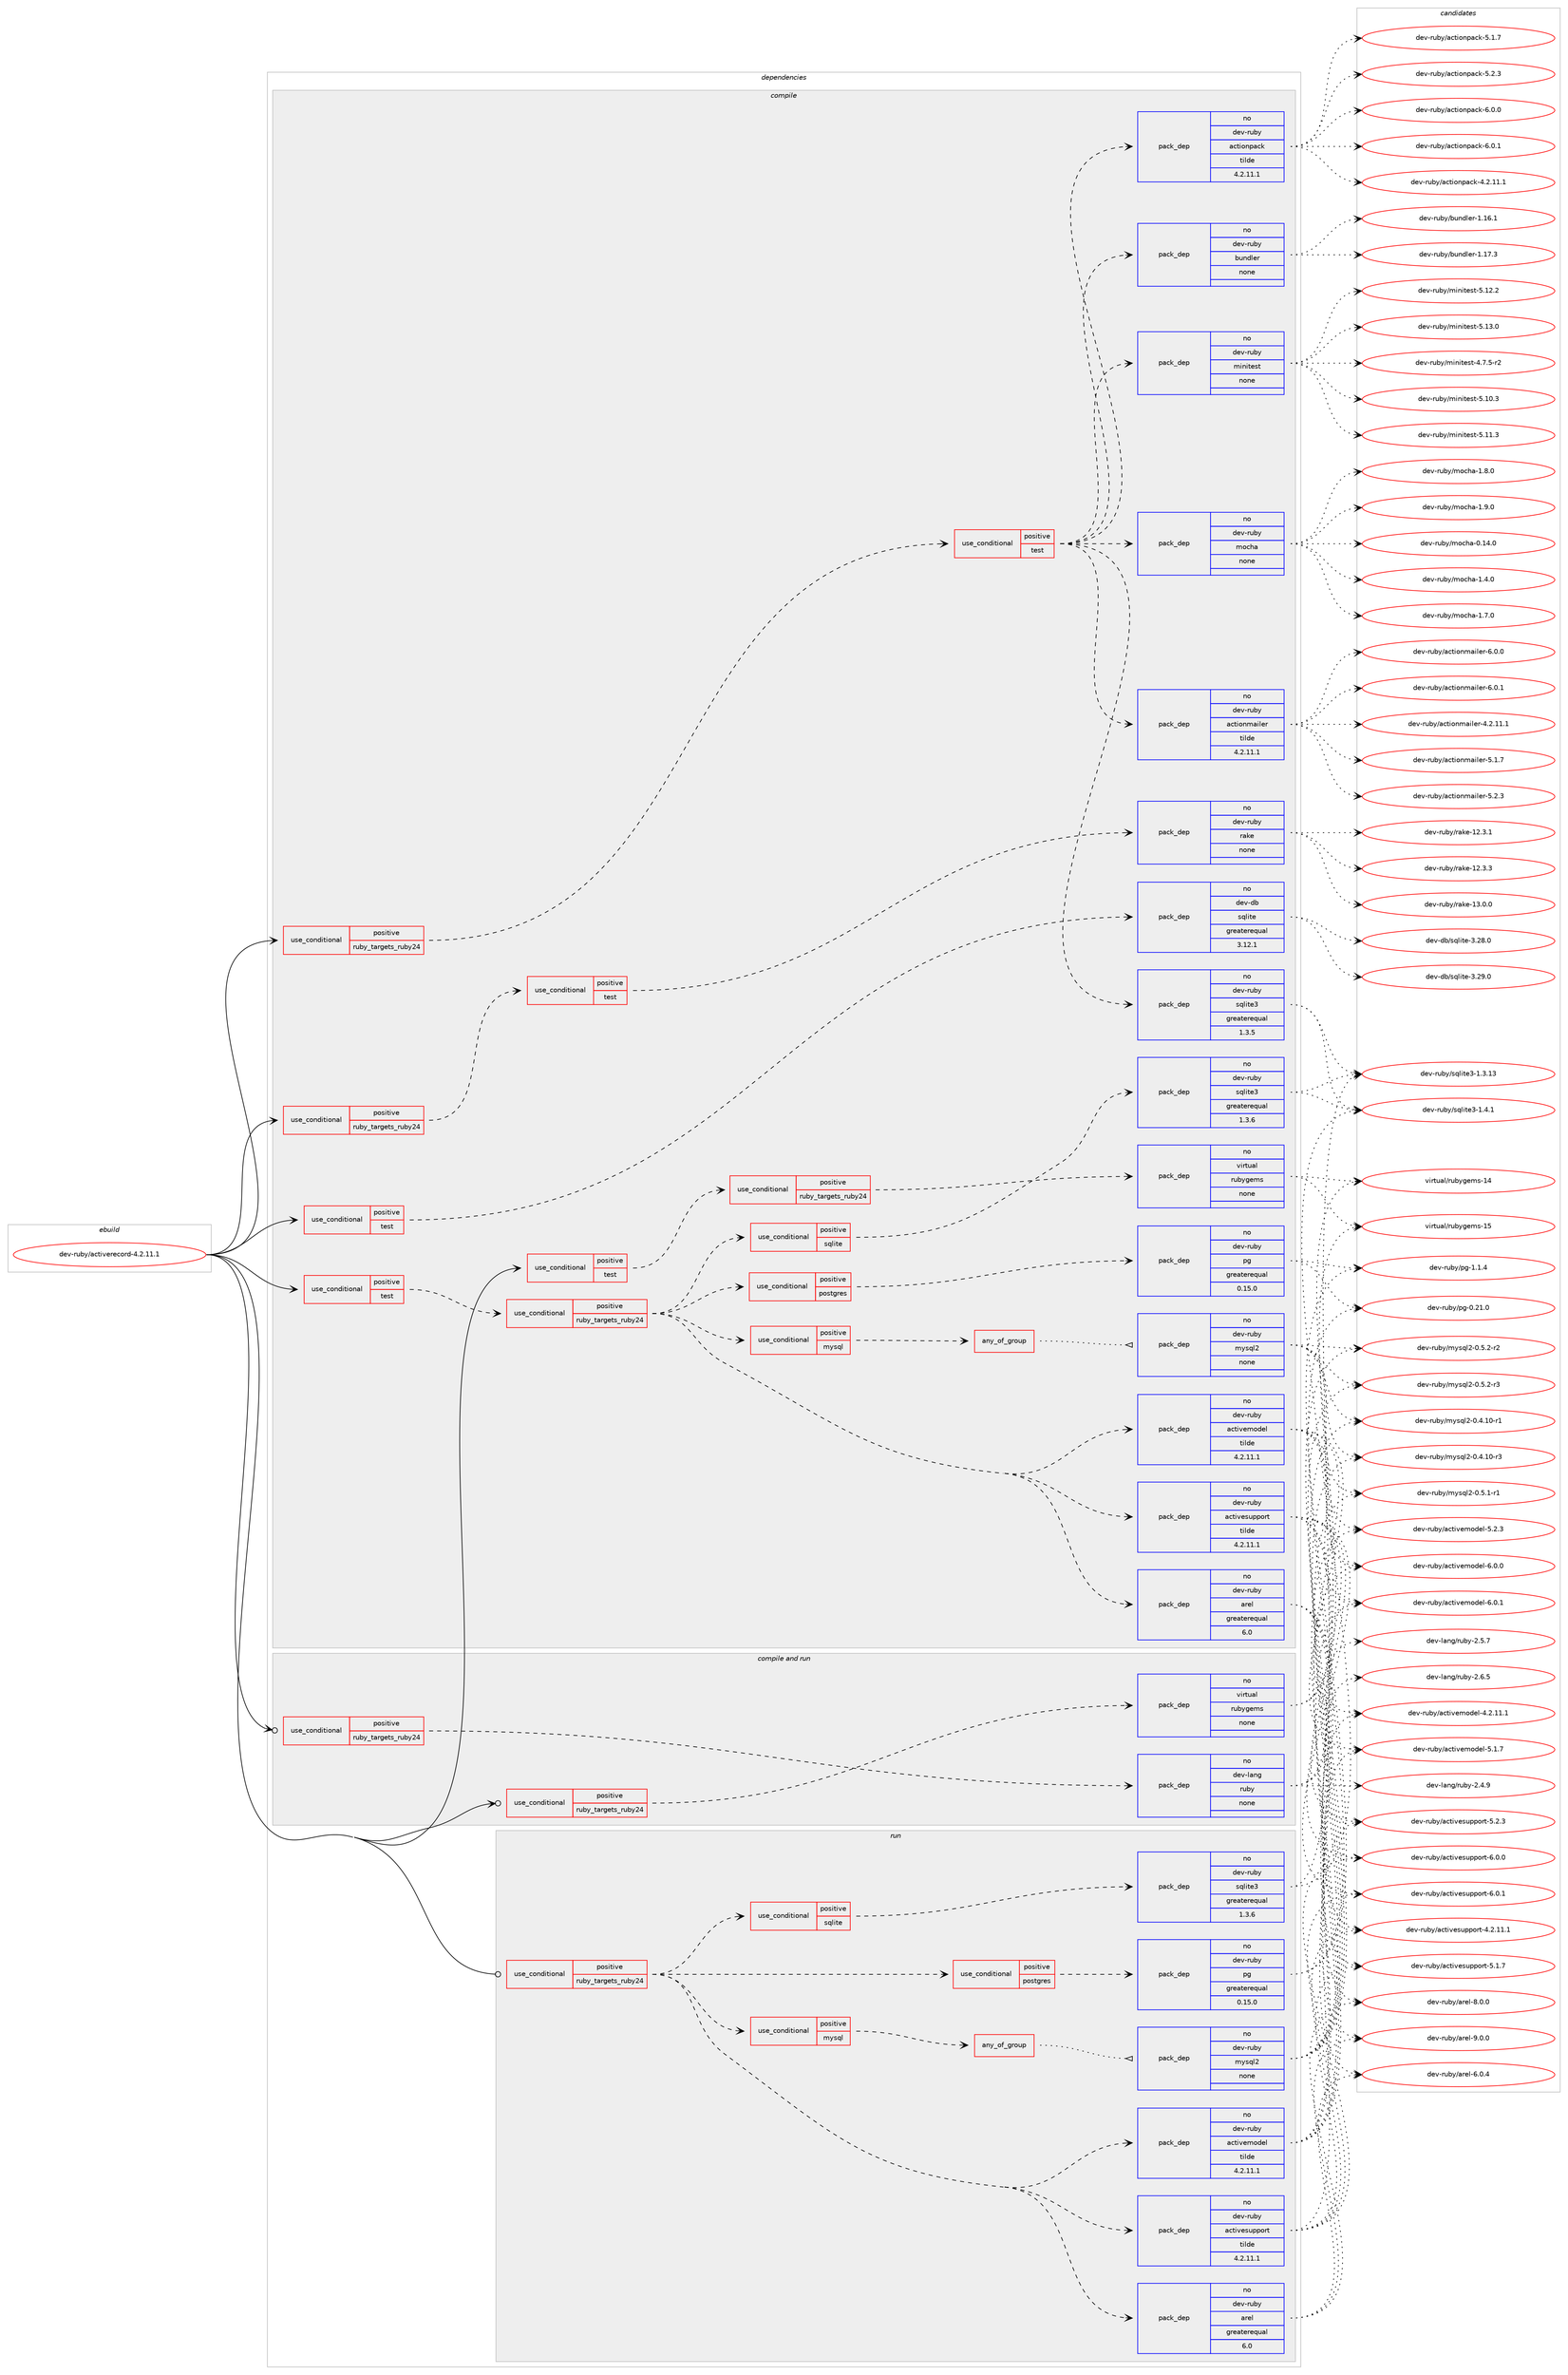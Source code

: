 digraph prolog {

# *************
# Graph options
# *************

newrank=true;
concentrate=true;
compound=true;
graph [rankdir=LR,fontname=Helvetica,fontsize=10,ranksep=1.5];#, ranksep=2.5, nodesep=0.2];
edge  [arrowhead=vee];
node  [fontname=Helvetica,fontsize=10];

# **********
# The ebuild
# **********

subgraph cluster_leftcol {
color=gray;
rank=same;
label=<<i>ebuild</i>>;
id [label="dev-ruby/activerecord-4.2.11.1", color=red, width=4, href="../dev-ruby/activerecord-4.2.11.1.svg"];
}

# ****************
# The dependencies
# ****************

subgraph cluster_midcol {
color=gray;
label=<<i>dependencies</i>>;
subgraph cluster_compile {
fillcolor="#eeeeee";
style=filled;
label=<<i>compile</i>>;
subgraph cond157304 {
dependency675206 [label=<<TABLE BORDER="0" CELLBORDER="1" CELLSPACING="0" CELLPADDING="4"><TR><TD ROWSPAN="3" CELLPADDING="10">use_conditional</TD></TR><TR><TD>positive</TD></TR><TR><TD>ruby_targets_ruby24</TD></TR></TABLE>>, shape=none, color=red];
subgraph cond157305 {
dependency675207 [label=<<TABLE BORDER="0" CELLBORDER="1" CELLSPACING="0" CELLPADDING="4"><TR><TD ROWSPAN="3" CELLPADDING="10">use_conditional</TD></TR><TR><TD>positive</TD></TR><TR><TD>test</TD></TR></TABLE>>, shape=none, color=red];
subgraph pack505984 {
dependency675208 [label=<<TABLE BORDER="0" CELLBORDER="1" CELLSPACING="0" CELLPADDING="4" WIDTH="220"><TR><TD ROWSPAN="6" CELLPADDING="30">pack_dep</TD></TR><TR><TD WIDTH="110">no</TD></TR><TR><TD>dev-ruby</TD></TR><TR><TD>bundler</TD></TR><TR><TD>none</TD></TR><TR><TD></TD></TR></TABLE>>, shape=none, color=blue];
}
dependency675207:e -> dependency675208:w [weight=20,style="dashed",arrowhead="vee"];
subgraph pack505985 {
dependency675209 [label=<<TABLE BORDER="0" CELLBORDER="1" CELLSPACING="0" CELLPADDING="4" WIDTH="220"><TR><TD ROWSPAN="6" CELLPADDING="30">pack_dep</TD></TR><TR><TD WIDTH="110">no</TD></TR><TR><TD>dev-ruby</TD></TR><TR><TD>actionpack</TD></TR><TR><TD>tilde</TD></TR><TR><TD>4.2.11.1</TD></TR></TABLE>>, shape=none, color=blue];
}
dependency675207:e -> dependency675209:w [weight=20,style="dashed",arrowhead="vee"];
subgraph pack505986 {
dependency675210 [label=<<TABLE BORDER="0" CELLBORDER="1" CELLSPACING="0" CELLPADDING="4" WIDTH="220"><TR><TD ROWSPAN="6" CELLPADDING="30">pack_dep</TD></TR><TR><TD WIDTH="110">no</TD></TR><TR><TD>dev-ruby</TD></TR><TR><TD>actionmailer</TD></TR><TR><TD>tilde</TD></TR><TR><TD>4.2.11.1</TD></TR></TABLE>>, shape=none, color=blue];
}
dependency675207:e -> dependency675210:w [weight=20,style="dashed",arrowhead="vee"];
subgraph pack505987 {
dependency675211 [label=<<TABLE BORDER="0" CELLBORDER="1" CELLSPACING="0" CELLPADDING="4" WIDTH="220"><TR><TD ROWSPAN="6" CELLPADDING="30">pack_dep</TD></TR><TR><TD WIDTH="110">no</TD></TR><TR><TD>dev-ruby</TD></TR><TR><TD>sqlite3</TD></TR><TR><TD>greaterequal</TD></TR><TR><TD>1.3.5</TD></TR></TABLE>>, shape=none, color=blue];
}
dependency675207:e -> dependency675211:w [weight=20,style="dashed",arrowhead="vee"];
subgraph pack505988 {
dependency675212 [label=<<TABLE BORDER="0" CELLBORDER="1" CELLSPACING="0" CELLPADDING="4" WIDTH="220"><TR><TD ROWSPAN="6" CELLPADDING="30">pack_dep</TD></TR><TR><TD WIDTH="110">no</TD></TR><TR><TD>dev-ruby</TD></TR><TR><TD>mocha</TD></TR><TR><TD>none</TD></TR><TR><TD></TD></TR></TABLE>>, shape=none, color=blue];
}
dependency675207:e -> dependency675212:w [weight=20,style="dashed",arrowhead="vee"];
subgraph pack505989 {
dependency675213 [label=<<TABLE BORDER="0" CELLBORDER="1" CELLSPACING="0" CELLPADDING="4" WIDTH="220"><TR><TD ROWSPAN="6" CELLPADDING="30">pack_dep</TD></TR><TR><TD WIDTH="110">no</TD></TR><TR><TD>dev-ruby</TD></TR><TR><TD>minitest</TD></TR><TR><TD>none</TD></TR><TR><TD></TD></TR></TABLE>>, shape=none, color=blue];
}
dependency675207:e -> dependency675213:w [weight=20,style="dashed",arrowhead="vee"];
}
dependency675206:e -> dependency675207:w [weight=20,style="dashed",arrowhead="vee"];
}
id:e -> dependency675206:w [weight=20,style="solid",arrowhead="vee"];
subgraph cond157306 {
dependency675214 [label=<<TABLE BORDER="0" CELLBORDER="1" CELLSPACING="0" CELLPADDING="4"><TR><TD ROWSPAN="3" CELLPADDING="10">use_conditional</TD></TR><TR><TD>positive</TD></TR><TR><TD>ruby_targets_ruby24</TD></TR></TABLE>>, shape=none, color=red];
subgraph cond157307 {
dependency675215 [label=<<TABLE BORDER="0" CELLBORDER="1" CELLSPACING="0" CELLPADDING="4"><TR><TD ROWSPAN="3" CELLPADDING="10">use_conditional</TD></TR><TR><TD>positive</TD></TR><TR><TD>test</TD></TR></TABLE>>, shape=none, color=red];
subgraph pack505990 {
dependency675216 [label=<<TABLE BORDER="0" CELLBORDER="1" CELLSPACING="0" CELLPADDING="4" WIDTH="220"><TR><TD ROWSPAN="6" CELLPADDING="30">pack_dep</TD></TR><TR><TD WIDTH="110">no</TD></TR><TR><TD>dev-ruby</TD></TR><TR><TD>rake</TD></TR><TR><TD>none</TD></TR><TR><TD></TD></TR></TABLE>>, shape=none, color=blue];
}
dependency675215:e -> dependency675216:w [weight=20,style="dashed",arrowhead="vee"];
}
dependency675214:e -> dependency675215:w [weight=20,style="dashed",arrowhead="vee"];
}
id:e -> dependency675214:w [weight=20,style="solid",arrowhead="vee"];
subgraph cond157308 {
dependency675217 [label=<<TABLE BORDER="0" CELLBORDER="1" CELLSPACING="0" CELLPADDING="4"><TR><TD ROWSPAN="3" CELLPADDING="10">use_conditional</TD></TR><TR><TD>positive</TD></TR><TR><TD>test</TD></TR></TABLE>>, shape=none, color=red];
subgraph cond157309 {
dependency675218 [label=<<TABLE BORDER="0" CELLBORDER="1" CELLSPACING="0" CELLPADDING="4"><TR><TD ROWSPAN="3" CELLPADDING="10">use_conditional</TD></TR><TR><TD>positive</TD></TR><TR><TD>ruby_targets_ruby24</TD></TR></TABLE>>, shape=none, color=red];
subgraph pack505991 {
dependency675219 [label=<<TABLE BORDER="0" CELLBORDER="1" CELLSPACING="0" CELLPADDING="4" WIDTH="220"><TR><TD ROWSPAN="6" CELLPADDING="30">pack_dep</TD></TR><TR><TD WIDTH="110">no</TD></TR><TR><TD>dev-ruby</TD></TR><TR><TD>activesupport</TD></TR><TR><TD>tilde</TD></TR><TR><TD>4.2.11.1</TD></TR></TABLE>>, shape=none, color=blue];
}
dependency675218:e -> dependency675219:w [weight=20,style="dashed",arrowhead="vee"];
subgraph pack505992 {
dependency675220 [label=<<TABLE BORDER="0" CELLBORDER="1" CELLSPACING="0" CELLPADDING="4" WIDTH="220"><TR><TD ROWSPAN="6" CELLPADDING="30">pack_dep</TD></TR><TR><TD WIDTH="110">no</TD></TR><TR><TD>dev-ruby</TD></TR><TR><TD>activemodel</TD></TR><TR><TD>tilde</TD></TR><TR><TD>4.2.11.1</TD></TR></TABLE>>, shape=none, color=blue];
}
dependency675218:e -> dependency675220:w [weight=20,style="dashed",arrowhead="vee"];
subgraph pack505993 {
dependency675221 [label=<<TABLE BORDER="0" CELLBORDER="1" CELLSPACING="0" CELLPADDING="4" WIDTH="220"><TR><TD ROWSPAN="6" CELLPADDING="30">pack_dep</TD></TR><TR><TD WIDTH="110">no</TD></TR><TR><TD>dev-ruby</TD></TR><TR><TD>arel</TD></TR><TR><TD>greaterequal</TD></TR><TR><TD>6.0</TD></TR></TABLE>>, shape=none, color=blue];
}
dependency675218:e -> dependency675221:w [weight=20,style="dashed",arrowhead="vee"];
subgraph cond157310 {
dependency675222 [label=<<TABLE BORDER="0" CELLBORDER="1" CELLSPACING="0" CELLPADDING="4"><TR><TD ROWSPAN="3" CELLPADDING="10">use_conditional</TD></TR><TR><TD>positive</TD></TR><TR><TD>sqlite</TD></TR></TABLE>>, shape=none, color=red];
subgraph pack505994 {
dependency675223 [label=<<TABLE BORDER="0" CELLBORDER="1" CELLSPACING="0" CELLPADDING="4" WIDTH="220"><TR><TD ROWSPAN="6" CELLPADDING="30">pack_dep</TD></TR><TR><TD WIDTH="110">no</TD></TR><TR><TD>dev-ruby</TD></TR><TR><TD>sqlite3</TD></TR><TR><TD>greaterequal</TD></TR><TR><TD>1.3.6</TD></TR></TABLE>>, shape=none, color=blue];
}
dependency675222:e -> dependency675223:w [weight=20,style="dashed",arrowhead="vee"];
}
dependency675218:e -> dependency675222:w [weight=20,style="dashed",arrowhead="vee"];
subgraph cond157311 {
dependency675224 [label=<<TABLE BORDER="0" CELLBORDER="1" CELLSPACING="0" CELLPADDING="4"><TR><TD ROWSPAN="3" CELLPADDING="10">use_conditional</TD></TR><TR><TD>positive</TD></TR><TR><TD>mysql</TD></TR></TABLE>>, shape=none, color=red];
subgraph any11540 {
dependency675225 [label=<<TABLE BORDER="0" CELLBORDER="1" CELLSPACING="0" CELLPADDING="4"><TR><TD CELLPADDING="10">any_of_group</TD></TR></TABLE>>, shape=none, color=red];subgraph pack505995 {
dependency675226 [label=<<TABLE BORDER="0" CELLBORDER="1" CELLSPACING="0" CELLPADDING="4" WIDTH="220"><TR><TD ROWSPAN="6" CELLPADDING="30">pack_dep</TD></TR><TR><TD WIDTH="110">no</TD></TR><TR><TD>dev-ruby</TD></TR><TR><TD>mysql2</TD></TR><TR><TD>none</TD></TR><TR><TD></TD></TR></TABLE>>, shape=none, color=blue];
}
dependency675225:e -> dependency675226:w [weight=20,style="dotted",arrowhead="oinv"];
}
dependency675224:e -> dependency675225:w [weight=20,style="dashed",arrowhead="vee"];
}
dependency675218:e -> dependency675224:w [weight=20,style="dashed",arrowhead="vee"];
subgraph cond157312 {
dependency675227 [label=<<TABLE BORDER="0" CELLBORDER="1" CELLSPACING="0" CELLPADDING="4"><TR><TD ROWSPAN="3" CELLPADDING="10">use_conditional</TD></TR><TR><TD>positive</TD></TR><TR><TD>postgres</TD></TR></TABLE>>, shape=none, color=red];
subgraph pack505996 {
dependency675228 [label=<<TABLE BORDER="0" CELLBORDER="1" CELLSPACING="0" CELLPADDING="4" WIDTH="220"><TR><TD ROWSPAN="6" CELLPADDING="30">pack_dep</TD></TR><TR><TD WIDTH="110">no</TD></TR><TR><TD>dev-ruby</TD></TR><TR><TD>pg</TD></TR><TR><TD>greaterequal</TD></TR><TR><TD>0.15.0</TD></TR></TABLE>>, shape=none, color=blue];
}
dependency675227:e -> dependency675228:w [weight=20,style="dashed",arrowhead="vee"];
}
dependency675218:e -> dependency675227:w [weight=20,style="dashed",arrowhead="vee"];
}
dependency675217:e -> dependency675218:w [weight=20,style="dashed",arrowhead="vee"];
}
id:e -> dependency675217:w [weight=20,style="solid",arrowhead="vee"];
subgraph cond157313 {
dependency675229 [label=<<TABLE BORDER="0" CELLBORDER="1" CELLSPACING="0" CELLPADDING="4"><TR><TD ROWSPAN="3" CELLPADDING="10">use_conditional</TD></TR><TR><TD>positive</TD></TR><TR><TD>test</TD></TR></TABLE>>, shape=none, color=red];
subgraph cond157314 {
dependency675230 [label=<<TABLE BORDER="0" CELLBORDER="1" CELLSPACING="0" CELLPADDING="4"><TR><TD ROWSPAN="3" CELLPADDING="10">use_conditional</TD></TR><TR><TD>positive</TD></TR><TR><TD>ruby_targets_ruby24</TD></TR></TABLE>>, shape=none, color=red];
subgraph pack505997 {
dependency675231 [label=<<TABLE BORDER="0" CELLBORDER="1" CELLSPACING="0" CELLPADDING="4" WIDTH="220"><TR><TD ROWSPAN="6" CELLPADDING="30">pack_dep</TD></TR><TR><TD WIDTH="110">no</TD></TR><TR><TD>virtual</TD></TR><TR><TD>rubygems</TD></TR><TR><TD>none</TD></TR><TR><TD></TD></TR></TABLE>>, shape=none, color=blue];
}
dependency675230:e -> dependency675231:w [weight=20,style="dashed",arrowhead="vee"];
}
dependency675229:e -> dependency675230:w [weight=20,style="dashed",arrowhead="vee"];
}
id:e -> dependency675229:w [weight=20,style="solid",arrowhead="vee"];
subgraph cond157315 {
dependency675232 [label=<<TABLE BORDER="0" CELLBORDER="1" CELLSPACING="0" CELLPADDING="4"><TR><TD ROWSPAN="3" CELLPADDING="10">use_conditional</TD></TR><TR><TD>positive</TD></TR><TR><TD>test</TD></TR></TABLE>>, shape=none, color=red];
subgraph pack505998 {
dependency675233 [label=<<TABLE BORDER="0" CELLBORDER="1" CELLSPACING="0" CELLPADDING="4" WIDTH="220"><TR><TD ROWSPAN="6" CELLPADDING="30">pack_dep</TD></TR><TR><TD WIDTH="110">no</TD></TR><TR><TD>dev-db</TD></TR><TR><TD>sqlite</TD></TR><TR><TD>greaterequal</TD></TR><TR><TD>3.12.1</TD></TR></TABLE>>, shape=none, color=blue];
}
dependency675232:e -> dependency675233:w [weight=20,style="dashed",arrowhead="vee"];
}
id:e -> dependency675232:w [weight=20,style="solid",arrowhead="vee"];
}
subgraph cluster_compileandrun {
fillcolor="#eeeeee";
style=filled;
label=<<i>compile and run</i>>;
subgraph cond157316 {
dependency675234 [label=<<TABLE BORDER="0" CELLBORDER="1" CELLSPACING="0" CELLPADDING="4"><TR><TD ROWSPAN="3" CELLPADDING="10">use_conditional</TD></TR><TR><TD>positive</TD></TR><TR><TD>ruby_targets_ruby24</TD></TR></TABLE>>, shape=none, color=red];
subgraph pack505999 {
dependency675235 [label=<<TABLE BORDER="0" CELLBORDER="1" CELLSPACING="0" CELLPADDING="4" WIDTH="220"><TR><TD ROWSPAN="6" CELLPADDING="30">pack_dep</TD></TR><TR><TD WIDTH="110">no</TD></TR><TR><TD>dev-lang</TD></TR><TR><TD>ruby</TD></TR><TR><TD>none</TD></TR><TR><TD></TD></TR></TABLE>>, shape=none, color=blue];
}
dependency675234:e -> dependency675235:w [weight=20,style="dashed",arrowhead="vee"];
}
id:e -> dependency675234:w [weight=20,style="solid",arrowhead="odotvee"];
subgraph cond157317 {
dependency675236 [label=<<TABLE BORDER="0" CELLBORDER="1" CELLSPACING="0" CELLPADDING="4"><TR><TD ROWSPAN="3" CELLPADDING="10">use_conditional</TD></TR><TR><TD>positive</TD></TR><TR><TD>ruby_targets_ruby24</TD></TR></TABLE>>, shape=none, color=red];
subgraph pack506000 {
dependency675237 [label=<<TABLE BORDER="0" CELLBORDER="1" CELLSPACING="0" CELLPADDING="4" WIDTH="220"><TR><TD ROWSPAN="6" CELLPADDING="30">pack_dep</TD></TR><TR><TD WIDTH="110">no</TD></TR><TR><TD>virtual</TD></TR><TR><TD>rubygems</TD></TR><TR><TD>none</TD></TR><TR><TD></TD></TR></TABLE>>, shape=none, color=blue];
}
dependency675236:e -> dependency675237:w [weight=20,style="dashed",arrowhead="vee"];
}
id:e -> dependency675236:w [weight=20,style="solid",arrowhead="odotvee"];
}
subgraph cluster_run {
fillcolor="#eeeeee";
style=filled;
label=<<i>run</i>>;
subgraph cond157318 {
dependency675238 [label=<<TABLE BORDER="0" CELLBORDER="1" CELLSPACING="0" CELLPADDING="4"><TR><TD ROWSPAN="3" CELLPADDING="10">use_conditional</TD></TR><TR><TD>positive</TD></TR><TR><TD>ruby_targets_ruby24</TD></TR></TABLE>>, shape=none, color=red];
subgraph pack506001 {
dependency675239 [label=<<TABLE BORDER="0" CELLBORDER="1" CELLSPACING="0" CELLPADDING="4" WIDTH="220"><TR><TD ROWSPAN="6" CELLPADDING="30">pack_dep</TD></TR><TR><TD WIDTH="110">no</TD></TR><TR><TD>dev-ruby</TD></TR><TR><TD>activesupport</TD></TR><TR><TD>tilde</TD></TR><TR><TD>4.2.11.1</TD></TR></TABLE>>, shape=none, color=blue];
}
dependency675238:e -> dependency675239:w [weight=20,style="dashed",arrowhead="vee"];
subgraph pack506002 {
dependency675240 [label=<<TABLE BORDER="0" CELLBORDER="1" CELLSPACING="0" CELLPADDING="4" WIDTH="220"><TR><TD ROWSPAN="6" CELLPADDING="30">pack_dep</TD></TR><TR><TD WIDTH="110">no</TD></TR><TR><TD>dev-ruby</TD></TR><TR><TD>activemodel</TD></TR><TR><TD>tilde</TD></TR><TR><TD>4.2.11.1</TD></TR></TABLE>>, shape=none, color=blue];
}
dependency675238:e -> dependency675240:w [weight=20,style="dashed",arrowhead="vee"];
subgraph pack506003 {
dependency675241 [label=<<TABLE BORDER="0" CELLBORDER="1" CELLSPACING="0" CELLPADDING="4" WIDTH="220"><TR><TD ROWSPAN="6" CELLPADDING="30">pack_dep</TD></TR><TR><TD WIDTH="110">no</TD></TR><TR><TD>dev-ruby</TD></TR><TR><TD>arel</TD></TR><TR><TD>greaterequal</TD></TR><TR><TD>6.0</TD></TR></TABLE>>, shape=none, color=blue];
}
dependency675238:e -> dependency675241:w [weight=20,style="dashed",arrowhead="vee"];
subgraph cond157319 {
dependency675242 [label=<<TABLE BORDER="0" CELLBORDER="1" CELLSPACING="0" CELLPADDING="4"><TR><TD ROWSPAN="3" CELLPADDING="10">use_conditional</TD></TR><TR><TD>positive</TD></TR><TR><TD>sqlite</TD></TR></TABLE>>, shape=none, color=red];
subgraph pack506004 {
dependency675243 [label=<<TABLE BORDER="0" CELLBORDER="1" CELLSPACING="0" CELLPADDING="4" WIDTH="220"><TR><TD ROWSPAN="6" CELLPADDING="30">pack_dep</TD></TR><TR><TD WIDTH="110">no</TD></TR><TR><TD>dev-ruby</TD></TR><TR><TD>sqlite3</TD></TR><TR><TD>greaterequal</TD></TR><TR><TD>1.3.6</TD></TR></TABLE>>, shape=none, color=blue];
}
dependency675242:e -> dependency675243:w [weight=20,style="dashed",arrowhead="vee"];
}
dependency675238:e -> dependency675242:w [weight=20,style="dashed",arrowhead="vee"];
subgraph cond157320 {
dependency675244 [label=<<TABLE BORDER="0" CELLBORDER="1" CELLSPACING="0" CELLPADDING="4"><TR><TD ROWSPAN="3" CELLPADDING="10">use_conditional</TD></TR><TR><TD>positive</TD></TR><TR><TD>mysql</TD></TR></TABLE>>, shape=none, color=red];
subgraph any11541 {
dependency675245 [label=<<TABLE BORDER="0" CELLBORDER="1" CELLSPACING="0" CELLPADDING="4"><TR><TD CELLPADDING="10">any_of_group</TD></TR></TABLE>>, shape=none, color=red];subgraph pack506005 {
dependency675246 [label=<<TABLE BORDER="0" CELLBORDER="1" CELLSPACING="0" CELLPADDING="4" WIDTH="220"><TR><TD ROWSPAN="6" CELLPADDING="30">pack_dep</TD></TR><TR><TD WIDTH="110">no</TD></TR><TR><TD>dev-ruby</TD></TR><TR><TD>mysql2</TD></TR><TR><TD>none</TD></TR><TR><TD></TD></TR></TABLE>>, shape=none, color=blue];
}
dependency675245:e -> dependency675246:w [weight=20,style="dotted",arrowhead="oinv"];
}
dependency675244:e -> dependency675245:w [weight=20,style="dashed",arrowhead="vee"];
}
dependency675238:e -> dependency675244:w [weight=20,style="dashed",arrowhead="vee"];
subgraph cond157321 {
dependency675247 [label=<<TABLE BORDER="0" CELLBORDER="1" CELLSPACING="0" CELLPADDING="4"><TR><TD ROWSPAN="3" CELLPADDING="10">use_conditional</TD></TR><TR><TD>positive</TD></TR><TR><TD>postgres</TD></TR></TABLE>>, shape=none, color=red];
subgraph pack506006 {
dependency675248 [label=<<TABLE BORDER="0" CELLBORDER="1" CELLSPACING="0" CELLPADDING="4" WIDTH="220"><TR><TD ROWSPAN="6" CELLPADDING="30">pack_dep</TD></TR><TR><TD WIDTH="110">no</TD></TR><TR><TD>dev-ruby</TD></TR><TR><TD>pg</TD></TR><TR><TD>greaterequal</TD></TR><TR><TD>0.15.0</TD></TR></TABLE>>, shape=none, color=blue];
}
dependency675247:e -> dependency675248:w [weight=20,style="dashed",arrowhead="vee"];
}
dependency675238:e -> dependency675247:w [weight=20,style="dashed",arrowhead="vee"];
}
id:e -> dependency675238:w [weight=20,style="solid",arrowhead="odot"];
}
}

# **************
# The candidates
# **************

subgraph cluster_choices {
rank=same;
color=gray;
label=<<i>candidates</i>>;

subgraph choice505984 {
color=black;
nodesep=1;
choice1001011184511411798121479811711010010810111445494649544649 [label="dev-ruby/bundler-1.16.1", color=red, width=4,href="../dev-ruby/bundler-1.16.1.svg"];
choice1001011184511411798121479811711010010810111445494649554651 [label="dev-ruby/bundler-1.17.3", color=red, width=4,href="../dev-ruby/bundler-1.17.3.svg"];
dependency675208:e -> choice1001011184511411798121479811711010010810111445494649544649:w [style=dotted,weight="100"];
dependency675208:e -> choice1001011184511411798121479811711010010810111445494649554651:w [style=dotted,weight="100"];
}
subgraph choice505985 {
color=black;
nodesep=1;
choice10010111845114117981214797991161051111101129799107455246504649494649 [label="dev-ruby/actionpack-4.2.11.1", color=red, width=4,href="../dev-ruby/actionpack-4.2.11.1.svg"];
choice10010111845114117981214797991161051111101129799107455346494655 [label="dev-ruby/actionpack-5.1.7", color=red, width=4,href="../dev-ruby/actionpack-5.1.7.svg"];
choice10010111845114117981214797991161051111101129799107455346504651 [label="dev-ruby/actionpack-5.2.3", color=red, width=4,href="../dev-ruby/actionpack-5.2.3.svg"];
choice10010111845114117981214797991161051111101129799107455446484648 [label="dev-ruby/actionpack-6.0.0", color=red, width=4,href="../dev-ruby/actionpack-6.0.0.svg"];
choice10010111845114117981214797991161051111101129799107455446484649 [label="dev-ruby/actionpack-6.0.1", color=red, width=4,href="../dev-ruby/actionpack-6.0.1.svg"];
dependency675209:e -> choice10010111845114117981214797991161051111101129799107455246504649494649:w [style=dotted,weight="100"];
dependency675209:e -> choice10010111845114117981214797991161051111101129799107455346494655:w [style=dotted,weight="100"];
dependency675209:e -> choice10010111845114117981214797991161051111101129799107455346504651:w [style=dotted,weight="100"];
dependency675209:e -> choice10010111845114117981214797991161051111101129799107455446484648:w [style=dotted,weight="100"];
dependency675209:e -> choice10010111845114117981214797991161051111101129799107455446484649:w [style=dotted,weight="100"];
}
subgraph choice505986 {
color=black;
nodesep=1;
choice100101118451141179812147979911610511111010997105108101114455246504649494649 [label="dev-ruby/actionmailer-4.2.11.1", color=red, width=4,href="../dev-ruby/actionmailer-4.2.11.1.svg"];
choice100101118451141179812147979911610511111010997105108101114455346494655 [label="dev-ruby/actionmailer-5.1.7", color=red, width=4,href="../dev-ruby/actionmailer-5.1.7.svg"];
choice100101118451141179812147979911610511111010997105108101114455346504651 [label="dev-ruby/actionmailer-5.2.3", color=red, width=4,href="../dev-ruby/actionmailer-5.2.3.svg"];
choice100101118451141179812147979911610511111010997105108101114455446484648 [label="dev-ruby/actionmailer-6.0.0", color=red, width=4,href="../dev-ruby/actionmailer-6.0.0.svg"];
choice100101118451141179812147979911610511111010997105108101114455446484649 [label="dev-ruby/actionmailer-6.0.1", color=red, width=4,href="../dev-ruby/actionmailer-6.0.1.svg"];
dependency675210:e -> choice100101118451141179812147979911610511111010997105108101114455246504649494649:w [style=dotted,weight="100"];
dependency675210:e -> choice100101118451141179812147979911610511111010997105108101114455346494655:w [style=dotted,weight="100"];
dependency675210:e -> choice100101118451141179812147979911610511111010997105108101114455346504651:w [style=dotted,weight="100"];
dependency675210:e -> choice100101118451141179812147979911610511111010997105108101114455446484648:w [style=dotted,weight="100"];
dependency675210:e -> choice100101118451141179812147979911610511111010997105108101114455446484649:w [style=dotted,weight="100"];
}
subgraph choice505987 {
color=black;
nodesep=1;
choice1001011184511411798121471151131081051161015145494651464951 [label="dev-ruby/sqlite3-1.3.13", color=red, width=4,href="../dev-ruby/sqlite3-1.3.13.svg"];
choice10010111845114117981214711511310810511610151454946524649 [label="dev-ruby/sqlite3-1.4.1", color=red, width=4,href="../dev-ruby/sqlite3-1.4.1.svg"];
dependency675211:e -> choice1001011184511411798121471151131081051161015145494651464951:w [style=dotted,weight="100"];
dependency675211:e -> choice10010111845114117981214711511310810511610151454946524649:w [style=dotted,weight="100"];
}
subgraph choice505988 {
color=black;
nodesep=1;
choice100101118451141179812147109111991049745484649524648 [label="dev-ruby/mocha-0.14.0", color=red, width=4,href="../dev-ruby/mocha-0.14.0.svg"];
choice1001011184511411798121471091119910497454946524648 [label="dev-ruby/mocha-1.4.0", color=red, width=4,href="../dev-ruby/mocha-1.4.0.svg"];
choice1001011184511411798121471091119910497454946554648 [label="dev-ruby/mocha-1.7.0", color=red, width=4,href="../dev-ruby/mocha-1.7.0.svg"];
choice1001011184511411798121471091119910497454946564648 [label="dev-ruby/mocha-1.8.0", color=red, width=4,href="../dev-ruby/mocha-1.8.0.svg"];
choice1001011184511411798121471091119910497454946574648 [label="dev-ruby/mocha-1.9.0", color=red, width=4,href="../dev-ruby/mocha-1.9.0.svg"];
dependency675212:e -> choice100101118451141179812147109111991049745484649524648:w [style=dotted,weight="100"];
dependency675212:e -> choice1001011184511411798121471091119910497454946524648:w [style=dotted,weight="100"];
dependency675212:e -> choice1001011184511411798121471091119910497454946554648:w [style=dotted,weight="100"];
dependency675212:e -> choice1001011184511411798121471091119910497454946564648:w [style=dotted,weight="100"];
dependency675212:e -> choice1001011184511411798121471091119910497454946574648:w [style=dotted,weight="100"];
}
subgraph choice505989 {
color=black;
nodesep=1;
choice1001011184511411798121471091051101051161011151164552465546534511450 [label="dev-ruby/minitest-4.7.5-r2", color=red, width=4,href="../dev-ruby/minitest-4.7.5-r2.svg"];
choice10010111845114117981214710910511010511610111511645534649484651 [label="dev-ruby/minitest-5.10.3", color=red, width=4,href="../dev-ruby/minitest-5.10.3.svg"];
choice10010111845114117981214710910511010511610111511645534649494651 [label="dev-ruby/minitest-5.11.3", color=red, width=4,href="../dev-ruby/minitest-5.11.3.svg"];
choice10010111845114117981214710910511010511610111511645534649504650 [label="dev-ruby/minitest-5.12.2", color=red, width=4,href="../dev-ruby/minitest-5.12.2.svg"];
choice10010111845114117981214710910511010511610111511645534649514648 [label="dev-ruby/minitest-5.13.0", color=red, width=4,href="../dev-ruby/minitest-5.13.0.svg"];
dependency675213:e -> choice1001011184511411798121471091051101051161011151164552465546534511450:w [style=dotted,weight="100"];
dependency675213:e -> choice10010111845114117981214710910511010511610111511645534649484651:w [style=dotted,weight="100"];
dependency675213:e -> choice10010111845114117981214710910511010511610111511645534649494651:w [style=dotted,weight="100"];
dependency675213:e -> choice10010111845114117981214710910511010511610111511645534649504650:w [style=dotted,weight="100"];
dependency675213:e -> choice10010111845114117981214710910511010511610111511645534649514648:w [style=dotted,weight="100"];
}
subgraph choice505990 {
color=black;
nodesep=1;
choice1001011184511411798121471149710710145495046514649 [label="dev-ruby/rake-12.3.1", color=red, width=4,href="../dev-ruby/rake-12.3.1.svg"];
choice1001011184511411798121471149710710145495046514651 [label="dev-ruby/rake-12.3.3", color=red, width=4,href="../dev-ruby/rake-12.3.3.svg"];
choice1001011184511411798121471149710710145495146484648 [label="dev-ruby/rake-13.0.0", color=red, width=4,href="../dev-ruby/rake-13.0.0.svg"];
dependency675216:e -> choice1001011184511411798121471149710710145495046514649:w [style=dotted,weight="100"];
dependency675216:e -> choice1001011184511411798121471149710710145495046514651:w [style=dotted,weight="100"];
dependency675216:e -> choice1001011184511411798121471149710710145495146484648:w [style=dotted,weight="100"];
}
subgraph choice505991 {
color=black;
nodesep=1;
choice1001011184511411798121479799116105118101115117112112111114116455246504649494649 [label="dev-ruby/activesupport-4.2.11.1", color=red, width=4,href="../dev-ruby/activesupport-4.2.11.1.svg"];
choice1001011184511411798121479799116105118101115117112112111114116455346494655 [label="dev-ruby/activesupport-5.1.7", color=red, width=4,href="../dev-ruby/activesupport-5.1.7.svg"];
choice1001011184511411798121479799116105118101115117112112111114116455346504651 [label="dev-ruby/activesupport-5.2.3", color=red, width=4,href="../dev-ruby/activesupport-5.2.3.svg"];
choice1001011184511411798121479799116105118101115117112112111114116455446484648 [label="dev-ruby/activesupport-6.0.0", color=red, width=4,href="../dev-ruby/activesupport-6.0.0.svg"];
choice1001011184511411798121479799116105118101115117112112111114116455446484649 [label="dev-ruby/activesupport-6.0.1", color=red, width=4,href="../dev-ruby/activesupport-6.0.1.svg"];
dependency675219:e -> choice1001011184511411798121479799116105118101115117112112111114116455246504649494649:w [style=dotted,weight="100"];
dependency675219:e -> choice1001011184511411798121479799116105118101115117112112111114116455346494655:w [style=dotted,weight="100"];
dependency675219:e -> choice1001011184511411798121479799116105118101115117112112111114116455346504651:w [style=dotted,weight="100"];
dependency675219:e -> choice1001011184511411798121479799116105118101115117112112111114116455446484648:w [style=dotted,weight="100"];
dependency675219:e -> choice1001011184511411798121479799116105118101115117112112111114116455446484649:w [style=dotted,weight="100"];
}
subgraph choice505992 {
color=black;
nodesep=1;
choice1001011184511411798121479799116105118101109111100101108455246504649494649 [label="dev-ruby/activemodel-4.2.11.1", color=red, width=4,href="../dev-ruby/activemodel-4.2.11.1.svg"];
choice1001011184511411798121479799116105118101109111100101108455346494655 [label="dev-ruby/activemodel-5.1.7", color=red, width=4,href="../dev-ruby/activemodel-5.1.7.svg"];
choice1001011184511411798121479799116105118101109111100101108455346504651 [label="dev-ruby/activemodel-5.2.3", color=red, width=4,href="../dev-ruby/activemodel-5.2.3.svg"];
choice1001011184511411798121479799116105118101109111100101108455446484648 [label="dev-ruby/activemodel-6.0.0", color=red, width=4,href="../dev-ruby/activemodel-6.0.0.svg"];
choice1001011184511411798121479799116105118101109111100101108455446484649 [label="dev-ruby/activemodel-6.0.1", color=red, width=4,href="../dev-ruby/activemodel-6.0.1.svg"];
dependency675220:e -> choice1001011184511411798121479799116105118101109111100101108455246504649494649:w [style=dotted,weight="100"];
dependency675220:e -> choice1001011184511411798121479799116105118101109111100101108455346494655:w [style=dotted,weight="100"];
dependency675220:e -> choice1001011184511411798121479799116105118101109111100101108455346504651:w [style=dotted,weight="100"];
dependency675220:e -> choice1001011184511411798121479799116105118101109111100101108455446484648:w [style=dotted,weight="100"];
dependency675220:e -> choice1001011184511411798121479799116105118101109111100101108455446484649:w [style=dotted,weight="100"];
}
subgraph choice505993 {
color=black;
nodesep=1;
choice10010111845114117981214797114101108455446484652 [label="dev-ruby/arel-6.0.4", color=red, width=4,href="../dev-ruby/arel-6.0.4.svg"];
choice10010111845114117981214797114101108455646484648 [label="dev-ruby/arel-8.0.0", color=red, width=4,href="../dev-ruby/arel-8.0.0.svg"];
choice10010111845114117981214797114101108455746484648 [label="dev-ruby/arel-9.0.0", color=red, width=4,href="../dev-ruby/arel-9.0.0.svg"];
dependency675221:e -> choice10010111845114117981214797114101108455446484652:w [style=dotted,weight="100"];
dependency675221:e -> choice10010111845114117981214797114101108455646484648:w [style=dotted,weight="100"];
dependency675221:e -> choice10010111845114117981214797114101108455746484648:w [style=dotted,weight="100"];
}
subgraph choice505994 {
color=black;
nodesep=1;
choice1001011184511411798121471151131081051161015145494651464951 [label="dev-ruby/sqlite3-1.3.13", color=red, width=4,href="../dev-ruby/sqlite3-1.3.13.svg"];
choice10010111845114117981214711511310810511610151454946524649 [label="dev-ruby/sqlite3-1.4.1", color=red, width=4,href="../dev-ruby/sqlite3-1.4.1.svg"];
dependency675223:e -> choice1001011184511411798121471151131081051161015145494651464951:w [style=dotted,weight="100"];
dependency675223:e -> choice10010111845114117981214711511310810511610151454946524649:w [style=dotted,weight="100"];
}
subgraph choice505995 {
color=black;
nodesep=1;
choice10010111845114117981214710912111511310850454846524649484511449 [label="dev-ruby/mysql2-0.4.10-r1", color=red, width=4,href="../dev-ruby/mysql2-0.4.10-r1.svg"];
choice10010111845114117981214710912111511310850454846524649484511451 [label="dev-ruby/mysql2-0.4.10-r3", color=red, width=4,href="../dev-ruby/mysql2-0.4.10-r3.svg"];
choice100101118451141179812147109121115113108504548465346494511449 [label="dev-ruby/mysql2-0.5.1-r1", color=red, width=4,href="../dev-ruby/mysql2-0.5.1-r1.svg"];
choice100101118451141179812147109121115113108504548465346504511450 [label="dev-ruby/mysql2-0.5.2-r2", color=red, width=4,href="../dev-ruby/mysql2-0.5.2-r2.svg"];
choice100101118451141179812147109121115113108504548465346504511451 [label="dev-ruby/mysql2-0.5.2-r3", color=red, width=4,href="../dev-ruby/mysql2-0.5.2-r3.svg"];
dependency675226:e -> choice10010111845114117981214710912111511310850454846524649484511449:w [style=dotted,weight="100"];
dependency675226:e -> choice10010111845114117981214710912111511310850454846524649484511451:w [style=dotted,weight="100"];
dependency675226:e -> choice100101118451141179812147109121115113108504548465346494511449:w [style=dotted,weight="100"];
dependency675226:e -> choice100101118451141179812147109121115113108504548465346504511450:w [style=dotted,weight="100"];
dependency675226:e -> choice100101118451141179812147109121115113108504548465346504511451:w [style=dotted,weight="100"];
}
subgraph choice505996 {
color=black;
nodesep=1;
choice10010111845114117981214711210345484650494648 [label="dev-ruby/pg-0.21.0", color=red, width=4,href="../dev-ruby/pg-0.21.0.svg"];
choice100101118451141179812147112103454946494652 [label="dev-ruby/pg-1.1.4", color=red, width=4,href="../dev-ruby/pg-1.1.4.svg"];
dependency675228:e -> choice10010111845114117981214711210345484650494648:w [style=dotted,weight="100"];
dependency675228:e -> choice100101118451141179812147112103454946494652:w [style=dotted,weight="100"];
}
subgraph choice505997 {
color=black;
nodesep=1;
choice118105114116117971084711411798121103101109115454952 [label="virtual/rubygems-14", color=red, width=4,href="../virtual/rubygems-14.svg"];
choice118105114116117971084711411798121103101109115454953 [label="virtual/rubygems-15", color=red, width=4,href="../virtual/rubygems-15.svg"];
dependency675231:e -> choice118105114116117971084711411798121103101109115454952:w [style=dotted,weight="100"];
dependency675231:e -> choice118105114116117971084711411798121103101109115454953:w [style=dotted,weight="100"];
}
subgraph choice505998 {
color=black;
nodesep=1;
choice10010111845100984711511310810511610145514650564648 [label="dev-db/sqlite-3.28.0", color=red, width=4,href="../dev-db/sqlite-3.28.0.svg"];
choice10010111845100984711511310810511610145514650574648 [label="dev-db/sqlite-3.29.0", color=red, width=4,href="../dev-db/sqlite-3.29.0.svg"];
dependency675233:e -> choice10010111845100984711511310810511610145514650564648:w [style=dotted,weight="100"];
dependency675233:e -> choice10010111845100984711511310810511610145514650574648:w [style=dotted,weight="100"];
}
subgraph choice505999 {
color=black;
nodesep=1;
choice10010111845108971101034711411798121455046524657 [label="dev-lang/ruby-2.4.9", color=red, width=4,href="../dev-lang/ruby-2.4.9.svg"];
choice10010111845108971101034711411798121455046534655 [label="dev-lang/ruby-2.5.7", color=red, width=4,href="../dev-lang/ruby-2.5.7.svg"];
choice10010111845108971101034711411798121455046544653 [label="dev-lang/ruby-2.6.5", color=red, width=4,href="../dev-lang/ruby-2.6.5.svg"];
dependency675235:e -> choice10010111845108971101034711411798121455046524657:w [style=dotted,weight="100"];
dependency675235:e -> choice10010111845108971101034711411798121455046534655:w [style=dotted,weight="100"];
dependency675235:e -> choice10010111845108971101034711411798121455046544653:w [style=dotted,weight="100"];
}
subgraph choice506000 {
color=black;
nodesep=1;
choice118105114116117971084711411798121103101109115454952 [label="virtual/rubygems-14", color=red, width=4,href="../virtual/rubygems-14.svg"];
choice118105114116117971084711411798121103101109115454953 [label="virtual/rubygems-15", color=red, width=4,href="../virtual/rubygems-15.svg"];
dependency675237:e -> choice118105114116117971084711411798121103101109115454952:w [style=dotted,weight="100"];
dependency675237:e -> choice118105114116117971084711411798121103101109115454953:w [style=dotted,weight="100"];
}
subgraph choice506001 {
color=black;
nodesep=1;
choice1001011184511411798121479799116105118101115117112112111114116455246504649494649 [label="dev-ruby/activesupport-4.2.11.1", color=red, width=4,href="../dev-ruby/activesupport-4.2.11.1.svg"];
choice1001011184511411798121479799116105118101115117112112111114116455346494655 [label="dev-ruby/activesupport-5.1.7", color=red, width=4,href="../dev-ruby/activesupport-5.1.7.svg"];
choice1001011184511411798121479799116105118101115117112112111114116455346504651 [label="dev-ruby/activesupport-5.2.3", color=red, width=4,href="../dev-ruby/activesupport-5.2.3.svg"];
choice1001011184511411798121479799116105118101115117112112111114116455446484648 [label="dev-ruby/activesupport-6.0.0", color=red, width=4,href="../dev-ruby/activesupport-6.0.0.svg"];
choice1001011184511411798121479799116105118101115117112112111114116455446484649 [label="dev-ruby/activesupport-6.0.1", color=red, width=4,href="../dev-ruby/activesupport-6.0.1.svg"];
dependency675239:e -> choice1001011184511411798121479799116105118101115117112112111114116455246504649494649:w [style=dotted,weight="100"];
dependency675239:e -> choice1001011184511411798121479799116105118101115117112112111114116455346494655:w [style=dotted,weight="100"];
dependency675239:e -> choice1001011184511411798121479799116105118101115117112112111114116455346504651:w [style=dotted,weight="100"];
dependency675239:e -> choice1001011184511411798121479799116105118101115117112112111114116455446484648:w [style=dotted,weight="100"];
dependency675239:e -> choice1001011184511411798121479799116105118101115117112112111114116455446484649:w [style=dotted,weight="100"];
}
subgraph choice506002 {
color=black;
nodesep=1;
choice1001011184511411798121479799116105118101109111100101108455246504649494649 [label="dev-ruby/activemodel-4.2.11.1", color=red, width=4,href="../dev-ruby/activemodel-4.2.11.1.svg"];
choice1001011184511411798121479799116105118101109111100101108455346494655 [label="dev-ruby/activemodel-5.1.7", color=red, width=4,href="../dev-ruby/activemodel-5.1.7.svg"];
choice1001011184511411798121479799116105118101109111100101108455346504651 [label="dev-ruby/activemodel-5.2.3", color=red, width=4,href="../dev-ruby/activemodel-5.2.3.svg"];
choice1001011184511411798121479799116105118101109111100101108455446484648 [label="dev-ruby/activemodel-6.0.0", color=red, width=4,href="../dev-ruby/activemodel-6.0.0.svg"];
choice1001011184511411798121479799116105118101109111100101108455446484649 [label="dev-ruby/activemodel-6.0.1", color=red, width=4,href="../dev-ruby/activemodel-6.0.1.svg"];
dependency675240:e -> choice1001011184511411798121479799116105118101109111100101108455246504649494649:w [style=dotted,weight="100"];
dependency675240:e -> choice1001011184511411798121479799116105118101109111100101108455346494655:w [style=dotted,weight="100"];
dependency675240:e -> choice1001011184511411798121479799116105118101109111100101108455346504651:w [style=dotted,weight="100"];
dependency675240:e -> choice1001011184511411798121479799116105118101109111100101108455446484648:w [style=dotted,weight="100"];
dependency675240:e -> choice1001011184511411798121479799116105118101109111100101108455446484649:w [style=dotted,weight="100"];
}
subgraph choice506003 {
color=black;
nodesep=1;
choice10010111845114117981214797114101108455446484652 [label="dev-ruby/arel-6.0.4", color=red, width=4,href="../dev-ruby/arel-6.0.4.svg"];
choice10010111845114117981214797114101108455646484648 [label="dev-ruby/arel-8.0.0", color=red, width=4,href="../dev-ruby/arel-8.0.0.svg"];
choice10010111845114117981214797114101108455746484648 [label="dev-ruby/arel-9.0.0", color=red, width=4,href="../dev-ruby/arel-9.0.0.svg"];
dependency675241:e -> choice10010111845114117981214797114101108455446484652:w [style=dotted,weight="100"];
dependency675241:e -> choice10010111845114117981214797114101108455646484648:w [style=dotted,weight="100"];
dependency675241:e -> choice10010111845114117981214797114101108455746484648:w [style=dotted,weight="100"];
}
subgraph choice506004 {
color=black;
nodesep=1;
choice1001011184511411798121471151131081051161015145494651464951 [label="dev-ruby/sqlite3-1.3.13", color=red, width=4,href="../dev-ruby/sqlite3-1.3.13.svg"];
choice10010111845114117981214711511310810511610151454946524649 [label="dev-ruby/sqlite3-1.4.1", color=red, width=4,href="../dev-ruby/sqlite3-1.4.1.svg"];
dependency675243:e -> choice1001011184511411798121471151131081051161015145494651464951:w [style=dotted,weight="100"];
dependency675243:e -> choice10010111845114117981214711511310810511610151454946524649:w [style=dotted,weight="100"];
}
subgraph choice506005 {
color=black;
nodesep=1;
choice10010111845114117981214710912111511310850454846524649484511449 [label="dev-ruby/mysql2-0.4.10-r1", color=red, width=4,href="../dev-ruby/mysql2-0.4.10-r1.svg"];
choice10010111845114117981214710912111511310850454846524649484511451 [label="dev-ruby/mysql2-0.4.10-r3", color=red, width=4,href="../dev-ruby/mysql2-0.4.10-r3.svg"];
choice100101118451141179812147109121115113108504548465346494511449 [label="dev-ruby/mysql2-0.5.1-r1", color=red, width=4,href="../dev-ruby/mysql2-0.5.1-r1.svg"];
choice100101118451141179812147109121115113108504548465346504511450 [label="dev-ruby/mysql2-0.5.2-r2", color=red, width=4,href="../dev-ruby/mysql2-0.5.2-r2.svg"];
choice100101118451141179812147109121115113108504548465346504511451 [label="dev-ruby/mysql2-0.5.2-r3", color=red, width=4,href="../dev-ruby/mysql2-0.5.2-r3.svg"];
dependency675246:e -> choice10010111845114117981214710912111511310850454846524649484511449:w [style=dotted,weight="100"];
dependency675246:e -> choice10010111845114117981214710912111511310850454846524649484511451:w [style=dotted,weight="100"];
dependency675246:e -> choice100101118451141179812147109121115113108504548465346494511449:w [style=dotted,weight="100"];
dependency675246:e -> choice100101118451141179812147109121115113108504548465346504511450:w [style=dotted,weight="100"];
dependency675246:e -> choice100101118451141179812147109121115113108504548465346504511451:w [style=dotted,weight="100"];
}
subgraph choice506006 {
color=black;
nodesep=1;
choice10010111845114117981214711210345484650494648 [label="dev-ruby/pg-0.21.0", color=red, width=4,href="../dev-ruby/pg-0.21.0.svg"];
choice100101118451141179812147112103454946494652 [label="dev-ruby/pg-1.1.4", color=red, width=4,href="../dev-ruby/pg-1.1.4.svg"];
dependency675248:e -> choice10010111845114117981214711210345484650494648:w [style=dotted,weight="100"];
dependency675248:e -> choice100101118451141179812147112103454946494652:w [style=dotted,weight="100"];
}
}

}
